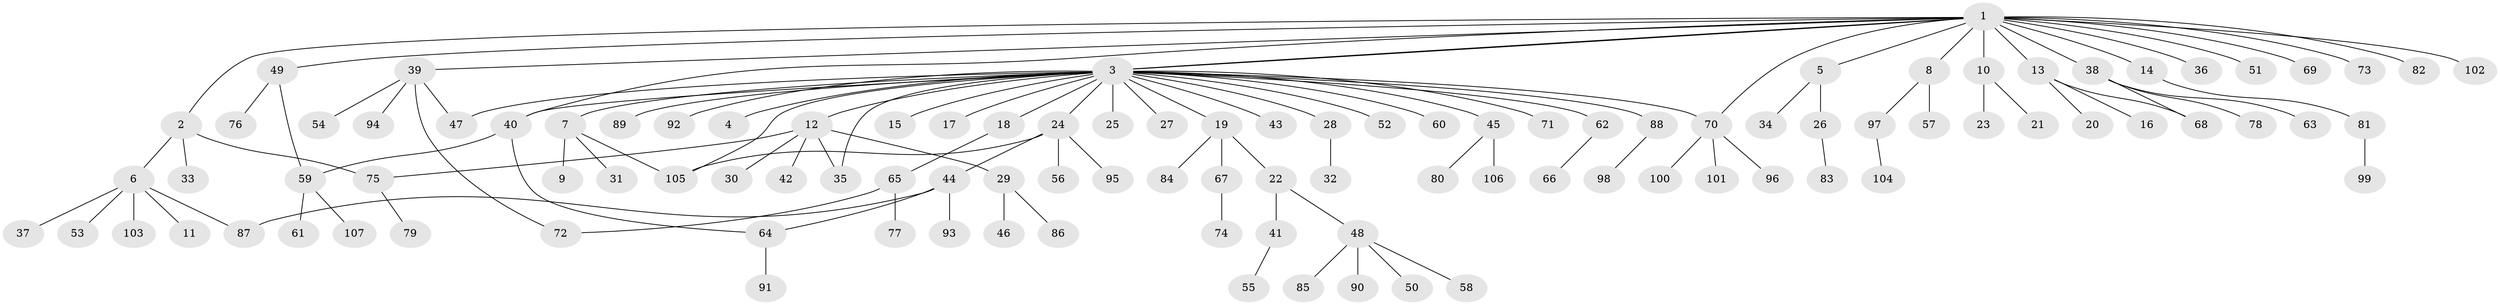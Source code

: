 // coarse degree distribution, {18: 0.012195121951219513, 8: 0.012195121951219513, 25: 0.012195121951219513, 1: 0.6219512195121951, 2: 0.17073170731707318, 4: 0.04878048780487805, 5: 0.06097560975609756, 3: 0.06097560975609756}
// Generated by graph-tools (version 1.1) at 2025/23/03/03/25 07:23:55]
// undirected, 107 vertices, 119 edges
graph export_dot {
graph [start="1"]
  node [color=gray90,style=filled];
  1;
  2;
  3;
  4;
  5;
  6;
  7;
  8;
  9;
  10;
  11;
  12;
  13;
  14;
  15;
  16;
  17;
  18;
  19;
  20;
  21;
  22;
  23;
  24;
  25;
  26;
  27;
  28;
  29;
  30;
  31;
  32;
  33;
  34;
  35;
  36;
  37;
  38;
  39;
  40;
  41;
  42;
  43;
  44;
  45;
  46;
  47;
  48;
  49;
  50;
  51;
  52;
  53;
  54;
  55;
  56;
  57;
  58;
  59;
  60;
  61;
  62;
  63;
  64;
  65;
  66;
  67;
  68;
  69;
  70;
  71;
  72;
  73;
  74;
  75;
  76;
  77;
  78;
  79;
  80;
  81;
  82;
  83;
  84;
  85;
  86;
  87;
  88;
  89;
  90;
  91;
  92;
  93;
  94;
  95;
  96;
  97;
  98;
  99;
  100;
  101;
  102;
  103;
  104;
  105;
  106;
  107;
  1 -- 2;
  1 -- 3;
  1 -- 3;
  1 -- 5;
  1 -- 8;
  1 -- 10;
  1 -- 13;
  1 -- 14;
  1 -- 36;
  1 -- 38;
  1 -- 39;
  1 -- 40;
  1 -- 49;
  1 -- 51;
  1 -- 69;
  1 -- 70;
  1 -- 73;
  1 -- 82;
  1 -- 102;
  2 -- 6;
  2 -- 33;
  2 -- 75;
  3 -- 4;
  3 -- 7;
  3 -- 12;
  3 -- 15;
  3 -- 17;
  3 -- 18;
  3 -- 19;
  3 -- 24;
  3 -- 25;
  3 -- 27;
  3 -- 28;
  3 -- 35;
  3 -- 40;
  3 -- 43;
  3 -- 45;
  3 -- 47;
  3 -- 52;
  3 -- 60;
  3 -- 62;
  3 -- 70;
  3 -- 71;
  3 -- 88;
  3 -- 89;
  3 -- 92;
  3 -- 105;
  5 -- 26;
  5 -- 34;
  6 -- 11;
  6 -- 37;
  6 -- 53;
  6 -- 87;
  6 -- 103;
  7 -- 9;
  7 -- 31;
  7 -- 105;
  8 -- 57;
  8 -- 97;
  10 -- 21;
  10 -- 23;
  12 -- 29;
  12 -- 30;
  12 -- 35;
  12 -- 42;
  12 -- 75;
  13 -- 16;
  13 -- 20;
  13 -- 68;
  14 -- 81;
  18 -- 65;
  19 -- 22;
  19 -- 67;
  19 -- 84;
  22 -- 41;
  22 -- 48;
  24 -- 44;
  24 -- 56;
  24 -- 95;
  24 -- 105;
  26 -- 83;
  28 -- 32;
  29 -- 46;
  29 -- 86;
  38 -- 63;
  38 -- 68;
  38 -- 78;
  39 -- 47;
  39 -- 54;
  39 -- 72;
  39 -- 94;
  40 -- 59;
  40 -- 64;
  41 -- 55;
  44 -- 64;
  44 -- 87;
  44 -- 93;
  45 -- 80;
  45 -- 106;
  48 -- 50;
  48 -- 58;
  48 -- 85;
  48 -- 90;
  49 -- 59;
  49 -- 76;
  59 -- 61;
  59 -- 107;
  62 -- 66;
  64 -- 91;
  65 -- 72;
  65 -- 77;
  67 -- 74;
  70 -- 96;
  70 -- 100;
  70 -- 101;
  75 -- 79;
  81 -- 99;
  88 -- 98;
  97 -- 104;
}
